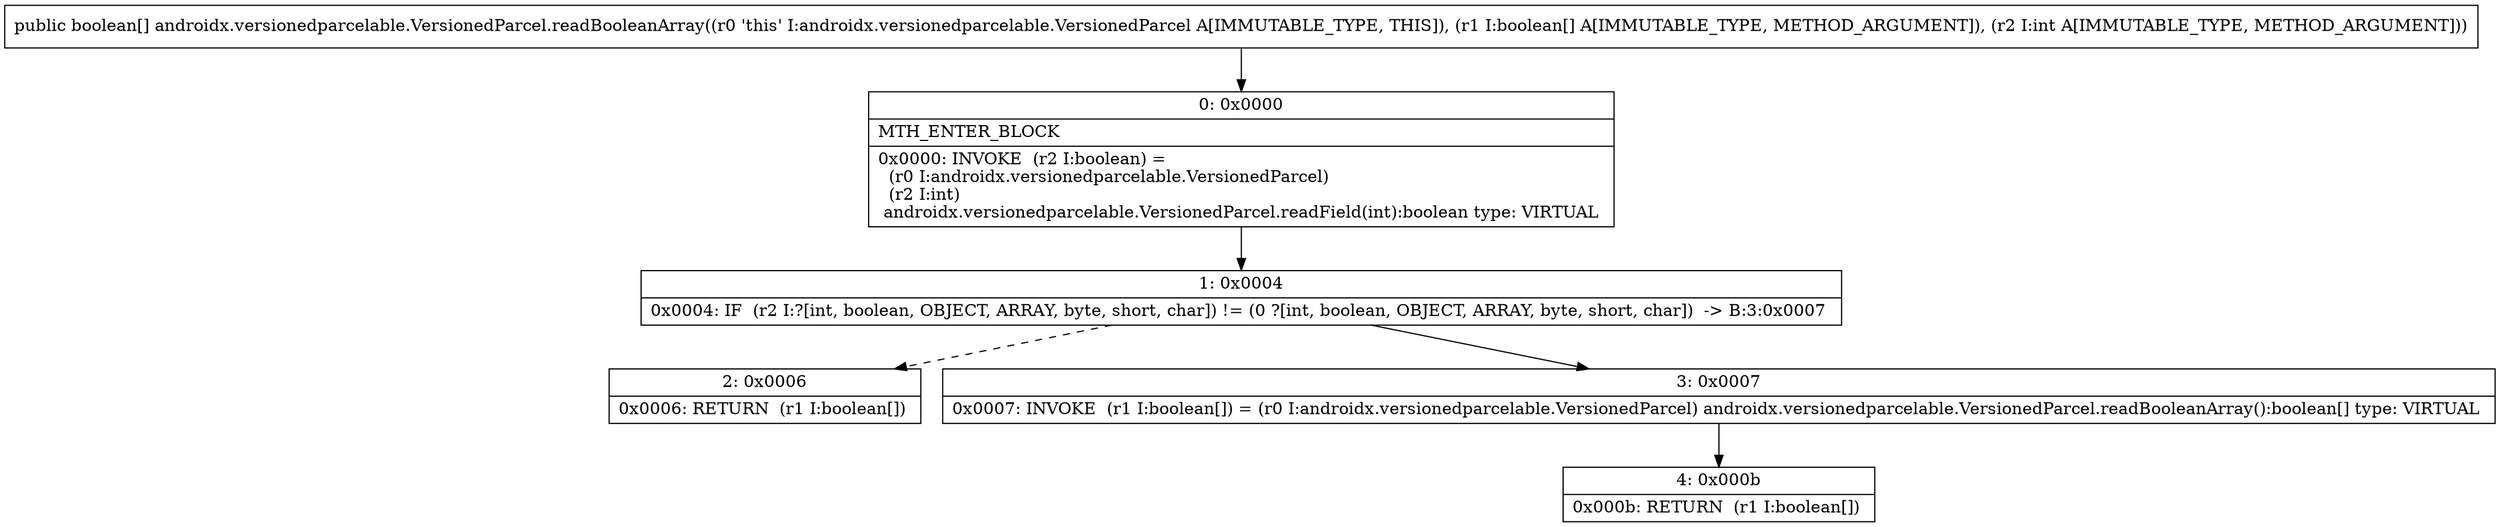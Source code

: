 digraph "CFG forandroidx.versionedparcelable.VersionedParcel.readBooleanArray([ZI)[Z" {
Node_0 [shape=record,label="{0\:\ 0x0000|MTH_ENTER_BLOCK\l|0x0000: INVOKE  (r2 I:boolean) = \l  (r0 I:androidx.versionedparcelable.VersionedParcel)\l  (r2 I:int)\l androidx.versionedparcelable.VersionedParcel.readField(int):boolean type: VIRTUAL \l}"];
Node_1 [shape=record,label="{1\:\ 0x0004|0x0004: IF  (r2 I:?[int, boolean, OBJECT, ARRAY, byte, short, char]) != (0 ?[int, boolean, OBJECT, ARRAY, byte, short, char])  \-\> B:3:0x0007 \l}"];
Node_2 [shape=record,label="{2\:\ 0x0006|0x0006: RETURN  (r1 I:boolean[]) \l}"];
Node_3 [shape=record,label="{3\:\ 0x0007|0x0007: INVOKE  (r1 I:boolean[]) = (r0 I:androidx.versionedparcelable.VersionedParcel) androidx.versionedparcelable.VersionedParcel.readBooleanArray():boolean[] type: VIRTUAL \l}"];
Node_4 [shape=record,label="{4\:\ 0x000b|0x000b: RETURN  (r1 I:boolean[]) \l}"];
MethodNode[shape=record,label="{public boolean[] androidx.versionedparcelable.VersionedParcel.readBooleanArray((r0 'this' I:androidx.versionedparcelable.VersionedParcel A[IMMUTABLE_TYPE, THIS]), (r1 I:boolean[] A[IMMUTABLE_TYPE, METHOD_ARGUMENT]), (r2 I:int A[IMMUTABLE_TYPE, METHOD_ARGUMENT])) }"];
MethodNode -> Node_0;
Node_0 -> Node_1;
Node_1 -> Node_2[style=dashed];
Node_1 -> Node_3;
Node_3 -> Node_4;
}

